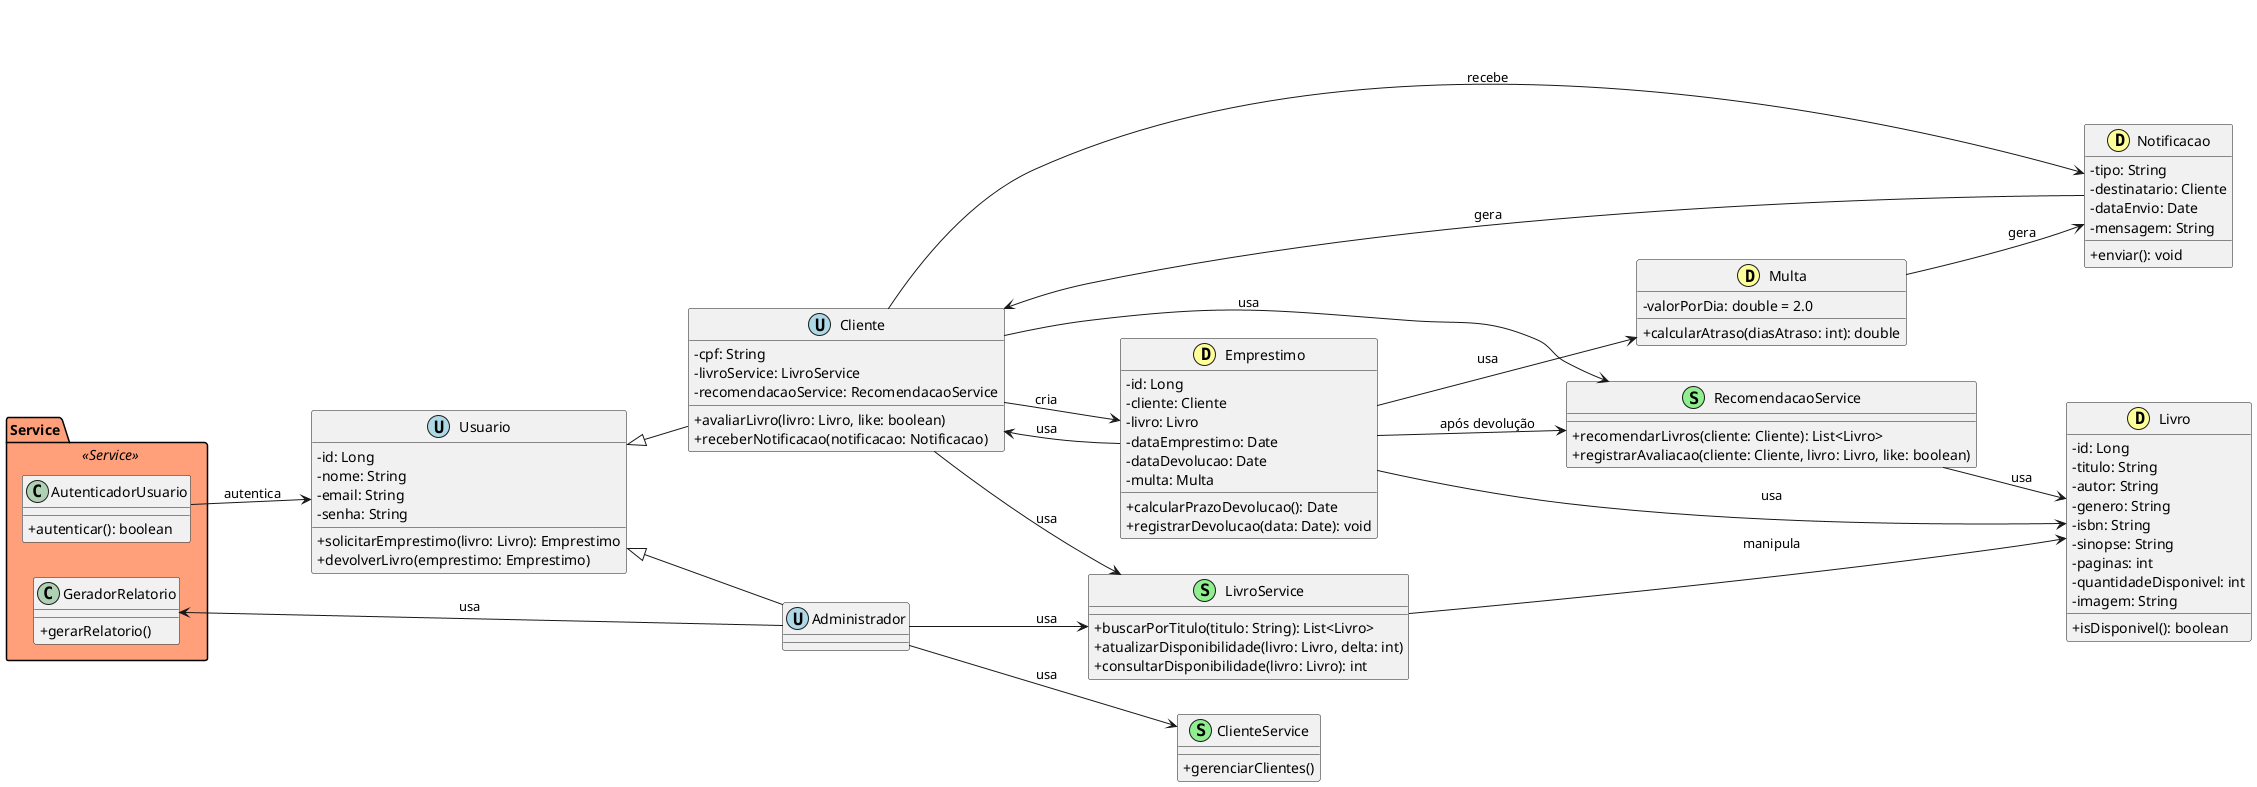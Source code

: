 @startuml "Diagrama de Classe"
skinparam classAttributeIconSize 0
left to right direction

skinparam package {
    BackgroundColor<<Service>> LightSalmon
}

package "Service" <<Service>> {
    class AutenticadorUsuario {
        +autenticar(): boolean
    }

    class GeradorRelatorio {
        + gerarRelatorio()
    }
}

' Estilos por tipo
' Usuários - Azul
class Usuario << (U,#ADD8E6) >> {
    -id: Long
    -nome: String
    -email: String
    -senha: String
    +solicitarEmprestimo(livro: Livro): Emprestimo
    +devolverLivro(emprestimo: Emprestimo)
}

class Administrador << (U,#ADD8E6) >> {
}

class Cliente << (U,#ADD8E6) >> {
    - cpf: String
    -livroService: LivroService
    -recomendacaoService: RecomendacaoService
    +avaliarLivro(livro: Livro, like: boolean)
    +receberNotificacao(notificacao: Notificacao)
}

' Serviços - Verde
class LivroService << (S,#90EE90) >> {
    +buscarPorTitulo(titulo: String): List<Livro>
    +atualizarDisponibilidade(livro: Livro, delta: int)
    +consultarDisponibilidade(livro: Livro): int
}

class ClienteService << (S,#90EE90) >> {
    +gerenciarClientes()
}

class RecomendacaoService << (S,#90EE90) >> {
    +recomendarLivros(cliente: Cliente): List<Livro>
    +registrarAvaliacao(cliente: Cliente, livro: Livro, like: boolean)
}

' Domínio - Amarelo
class Livro << (D,#FFFF99) >> {
    -id: Long
    -titulo: String
    -autor: String
    -genero: String
    -isbn: String
    -sinopse: String
    -paginas: int
    -quantidadeDisponivel: int
    -imagem: String
    +isDisponivel(): boolean
}

class Emprestimo << (D,#FFFF99) >> {
    -id: Long
    -cliente: Cliente
    -livro: Livro
    -dataEmprestimo: Date
    -dataDevolucao: Date
    -multa: Multa
    +calcularPrazoDevolucao(): Date
    +registrarDevolucao(data: Date): void
}

class Multa << (D,#FFFF99) >> {
    -valorPorDia: double = 2.0
    +calcularAtraso(diasAtraso: int): double
}

class Notificacao << (D,#FFFF99) >> {
    -tipo: String
    -destinatario: Cliente
    -dataEnvio: Date
    -mensagem: String
    +enviar(): void
}

' Heranças
Usuario <|-- Administrador
Usuario <|-- Cliente

' Relacionamentos
AutenticadorUsuario --> Usuario : autentica

Administrador --> LivroService : usa
Administrador --> ClienteService : usa
Administrador --> GeradorRelatorio : usa

Cliente --> LivroService : usa
Cliente --> RecomendacaoService : usa
Cliente --> Notificacao : recebe
Cliente --> Emprestimo : cria

Emprestimo --> Livro : usa
Emprestimo --> Cliente : usa
Emprestimo --> Multa : usa
Emprestimo --> RecomendacaoService : "após devolução"

LivroService --> Livro : manipula

Multa --> Notificacao : gera

RecomendacaoService --> Livro : usa

Notificacao --> Cliente : gera

@enduml
